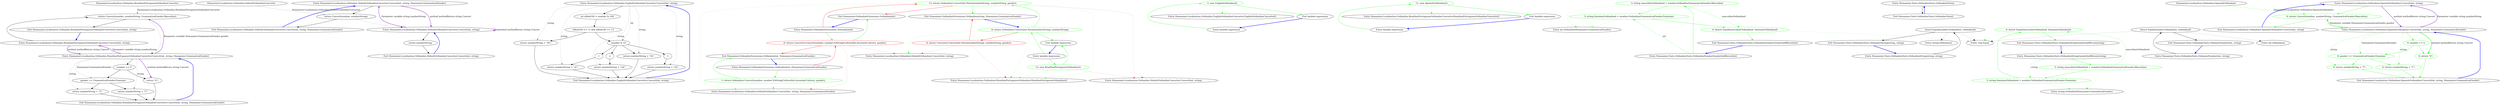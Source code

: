 digraph  {
n10 [label="Humanizer.Localisation.Ordinalize.BrazilianPortugueseOrdinalizeConverter", span=""];
n0 [cluster="Humanizer.Localisation.Ordinalize.BrazilianPortugueseOrdinalizeConverter.Convert(int, string)", label="Entry Humanizer.Localisation.Ordinalize.BrazilianPortugueseOrdinalizeConverter.Convert(int, string)", span="6-6"];
n1 [cluster="Humanizer.Localisation.Ordinalize.BrazilianPortugueseOrdinalizeConverter.Convert(int, string)", label="return Convert(number, numberString, GrammaticalGender.Masculine);", span="8-8"];
n2 [cluster="Humanizer.Localisation.Ordinalize.BrazilianPortugueseOrdinalizeConverter.Convert(int, string)", label="Exit Humanizer.Localisation.Ordinalize.BrazilianPortugueseOrdinalizeConverter.Convert(int, string)", span="6-6"];
n3 [cluster="Humanizer.Localisation.Ordinalize.BrazilianPortugueseOrdinalizeConverter.Convert(int, string, Humanizer.GrammaticalGender)", label="Entry Humanizer.Localisation.Ordinalize.BrazilianPortugueseOrdinalizeConverter.Convert(int, string, Humanizer.GrammaticalGender)", span="11-11"];
n4 [cluster="Humanizer.Localisation.Ordinalize.BrazilianPortugueseOrdinalizeConverter.Convert(int, string, Humanizer.GrammaticalGender)", label="number == 0", span="14-14"];
n6 [cluster="Humanizer.Localisation.Ordinalize.BrazilianPortugueseOrdinalizeConverter.Convert(int, string, Humanizer.GrammaticalGender)", label="gender == GrammaticalGender.Feminine", span="17-17"];
n7 [cluster="Humanizer.Localisation.Ordinalize.BrazilianPortugueseOrdinalizeConverter.Convert(int, string, Humanizer.GrammaticalGender)", label="return numberString + ''ª'';", span="18-18"];
n8 [cluster="Humanizer.Localisation.Ordinalize.BrazilianPortugueseOrdinalizeConverter.Convert(int, string, Humanizer.GrammaticalGender)", label="return numberString + ''º'';", span="20-20"];
n5 [cluster="Humanizer.Localisation.Ordinalize.BrazilianPortugueseOrdinalizeConverter.Convert(int, string, Humanizer.GrammaticalGender)", label="return ''0'';", span="15-15"];
n9 [cluster="Humanizer.Localisation.Ordinalize.BrazilianPortugueseOrdinalizeConverter.Convert(int, string, Humanizer.GrammaticalGender)", label="Exit Humanizer.Localisation.Ordinalize.BrazilianPortugueseOrdinalizeConverter.Convert(int, string, Humanizer.GrammaticalGender)", span="11-11"];
m0_0 [cluster="Humanizer.Localisation.Ordinalize.DefaultOrdinalizeConverter.Convert(int, string, Humanizer.GrammaticalGender)", file="DefaultOrdinalizeConverter.cs", label="Entry Humanizer.Localisation.Ordinalize.DefaultOrdinalizeConverter.Convert(int, string, Humanizer.GrammaticalGender)", span="6-6"];
m0_1 [cluster="Humanizer.Localisation.Ordinalize.DefaultOrdinalizeConverter.Convert(int, string, Humanizer.GrammaticalGender)", file="DefaultOrdinalizeConverter.cs", label="return Convert(number, numberString);", span="8-8"];
m0_2 [cluster="Humanizer.Localisation.Ordinalize.DefaultOrdinalizeConverter.Convert(int, string, Humanizer.GrammaticalGender)", file="DefaultOrdinalizeConverter.cs", label="Exit Humanizer.Localisation.Ordinalize.DefaultOrdinalizeConverter.Convert(int, string, Humanizer.GrammaticalGender)", span="6-6"];
m0_3 [cluster="Humanizer.Localisation.Ordinalize.DefaultOrdinalizeConverter.Convert(int, string)", file="DefaultOrdinalizeConverter.cs", label="Entry Humanizer.Localisation.Ordinalize.DefaultOrdinalizeConverter.Convert(int, string)", span="11-11"];
m0_4 [cluster="Humanizer.Localisation.Ordinalize.DefaultOrdinalizeConverter.Convert(int, string)", file="DefaultOrdinalizeConverter.cs", label="return numberString;", span="13-13"];
m0_5 [cluster="Humanizer.Localisation.Ordinalize.DefaultOrdinalizeConverter.Convert(int, string)", file="DefaultOrdinalizeConverter.cs", label="Exit Humanizer.Localisation.Ordinalize.DefaultOrdinalizeConverter.Convert(int, string)", span="11-11"];
m0_6 [file="DefaultOrdinalizeConverter.cs", label="Humanizer.Localisation.Ordinalize.DefaultOrdinalizeConverter", span=""];
m1_0 [cluster="Humanizer.Localisation.Ordinalize.EnglishOrdinalizeConverter.Convert(int, string)", file="EnglishOrdinalizeConverter.cs", label="Entry Humanizer.Localisation.Ordinalize.EnglishOrdinalizeConverter.Convert(int, string)", span="6-6"];
m1_1 [cluster="Humanizer.Localisation.Ordinalize.EnglishOrdinalizeConverter.Convert(int, string)", file="EnglishOrdinalizeConverter.cs", label="int nMod100 = number % 100", span="8-8"];
m1_3 [cluster="Humanizer.Localisation.Ordinalize.EnglishOrdinalizeConverter.Convert(int, string)", file="EnglishOrdinalizeConverter.cs", label="return numberString + ''th'';", span="12-12"];
m1_4 [cluster="Humanizer.Localisation.Ordinalize.EnglishOrdinalizeConverter.Convert(int, string)", file="EnglishOrdinalizeConverter.cs", label="number % 10", span="15-15"];
m1_6 [cluster="Humanizer.Localisation.Ordinalize.EnglishOrdinalizeConverter.Convert(int, string)", file="EnglishOrdinalizeConverter.cs", label="return numberString + ''st'';", span="18-18"];
m1_8 [cluster="Humanizer.Localisation.Ordinalize.EnglishOrdinalizeConverter.Convert(int, string)", file="EnglishOrdinalizeConverter.cs", label="return numberString + ''nd'';", span="21-21"];
m1_10 [cluster="Humanizer.Localisation.Ordinalize.EnglishOrdinalizeConverter.Convert(int, string)", file="EnglishOrdinalizeConverter.cs", label="return numberString + ''rd'';", span="24-24"];
m1_11 [cluster="Humanizer.Localisation.Ordinalize.EnglishOrdinalizeConverter.Convert(int, string)", file="EnglishOrdinalizeConverter.cs", label="return numberString + ''th'';", span="27-27"];
m1_2 [cluster="Humanizer.Localisation.Ordinalize.EnglishOrdinalizeConverter.Convert(int, string)", file="EnglishOrdinalizeConverter.cs", label="nMod100 >= 11 && nMod100 <= 13", span="10-10"];
m1_5 [cluster="Humanizer.Localisation.Ordinalize.EnglishOrdinalizeConverter.Convert(int, string)", file="EnglishOrdinalizeConverter.cs", label=1, span="17-17"];
m1_7 [cluster="Humanizer.Localisation.Ordinalize.EnglishOrdinalizeConverter.Convert(int, string)", file="EnglishOrdinalizeConverter.cs", label=2, span="20-20"];
m1_9 [cluster="Humanizer.Localisation.Ordinalize.EnglishOrdinalizeConverter.Convert(int, string)", file="EnglishOrdinalizeConverter.cs", label=3, span="23-23"];
m1_12 [cluster="Humanizer.Localisation.Ordinalize.EnglishOrdinalizeConverter.Convert(int, string)", file="EnglishOrdinalizeConverter.cs", label="Exit Humanizer.Localisation.Ordinalize.EnglishOrdinalizeConverter.Convert(int, string)", span="6-6"];
m2_20 [cluster="Humanizer.Localisation.Ordinalizer.DefaultOrdinalizer.Convert(int, string, Humanizer.GrammaticalGender)", file="OrdinalizeExtensions.cs", label="Entry Humanizer.Localisation.Ordinalizer.DefaultOrdinalizer.Convert(int, string, Humanizer.GrammaticalGender)", span="4-4"];
m2_17 [cluster="Humanizer.OrdinalizeExtensions.Ordinalize(int)", file="OrdinalizeExtensions.cs", label="Entry Humanizer.OrdinalizeExtensions.Ordinalize(int)", span="47-47"];
m2_18 [cluster="Humanizer.OrdinalizeExtensions.Ordinalize(string, Humanizer.GrammaticalGender)", color=green, community=0, file="OrdinalizeExtensions.cs", label="13: return Ordinalizer.Convert(int.Parse(numberString), numberString, gender);", span="41-41"];
m2_22 [cluster="Humanizer.OrdinalizeExtensions.Ordinalize(int, Humanizer.GrammaticalGender)", color=red, community=0, file="OrdinalizeExtensions.cs", label="8: return Converter.Convert(number, number.ToString(CultureInfo.InvariantCulture), gender);", span="63-63"];
m2_19 [cluster="Humanizer.OrdinalizeExtensions.Ordinalize(int)", file="OrdinalizeExtensions.cs", label="Exit Humanizer.OrdinalizeExtensions.Ordinalize(int)", span="47-47"];
m2_13 [cluster="Humanizer.OrdinalizeExtensions.Ordinalize(string)", color=green, community=0, file="OrdinalizeExtensions.cs", label="8: return Ordinalizer.Convert(int.Parse(numberString), numberString);", span="27-27"];
m2_14 [cluster="Humanizer.OrdinalizeExtensions.Ordinalize(string, Humanizer.GrammaticalGender)", color=red, community=0, file="OrdinalizeExtensions.cs", label="8: return Converter.Convert(int.Parse(numberString), numberString, gender);", span="39-39"];
m2_15 [cluster="Humanizer.OrdinalizeExtensions.Ordinalize(string, Humanizer.GrammaticalGender)", file="OrdinalizeExtensions.cs", label="Exit Humanizer.OrdinalizeExtensions.Ordinalize(string, Humanizer.GrammaticalGender)", span="37-37"];
m2_3 [cluster="Humanizer.Localisation.Ordinalize.EnglishOrdinalizeConverter.EnglishOrdinalizeConverter()", file="OrdinalizeExtensions.cs", label="Entry Humanizer.Localisation.Ordinalize.EnglishOrdinalizeConverter.EnglishOrdinalizeConverter()", span="4-4"];
m2_7 [cluster="Humanizer.Localisation.Ordinalize.BrazilianPortugueseOrdinalizeConverter.BrazilianPortugueseOrdinalizeConverter()", file="OrdinalizeExtensions.cs", label="Entry Humanizer.Localisation.Ordinalize.BrazilianPortugueseOrdinalizeConverter.BrazilianPortugueseOrdinalizeConverter()", span="4-4"];
m2_8 [cluster="lambda expression", file="OrdinalizeExtensions.cs", label="Entry lambda expression", span="17-17"];
m2_9 [cluster="lambda expression", color=green, community=0, file="OrdinalizeExtensions.cs", label="13: new BrazilianPortugueseOrdinalizer()", span="17-17"];
m2_10 [cluster="lambda expression", file="OrdinalizeExtensions.cs", label="Exit lambda expression", span="17-17"];
m2_21 [cluster="Humanizer.OrdinalizeExtensions.Ordinalize(int, Humanizer.GrammaticalGender)", file="OrdinalizeExtensions.cs", label="Entry Humanizer.OrdinalizeExtensions.Ordinalize(int, Humanizer.GrammaticalGender)", span="61-61"];
m2_26 [cluster="Humanizer.OrdinalizeExtensions.Ordinalize(int, Humanizer.GrammaticalGender)", color=green, community=0, file="OrdinalizeExtensions.cs", label="1: return Ordinalizer.Convert(number, number.ToString(CultureInfo.InvariantCulture), gender);", span="65-65"];
m2_23 [cluster="Humanizer.OrdinalizeExtensions.Ordinalize(int, Humanizer.GrammaticalGender)", file="OrdinalizeExtensions.cs", label="Exit Humanizer.OrdinalizeExtensions.Ordinalize(int, Humanizer.GrammaticalGender)", span="61-61"];
m2_11 [cluster="Humanizer.Localisation.Ordinalizer.BrazilianPortugueseOrdinalizer.BrazilianPortugueseOrdinalizer()", file="OrdinalizeExtensions.cs", label="Entry Humanizer.Localisation.Ordinalizer.BrazilianPortugueseOrdinalizer.BrazilianPortugueseOrdinalizer()", span="2-2"];
m2_16 [cluster="Humanizer.Localisation.Ordinalizer.DefaultOrdinalizer.Convert(int, string)", file="OrdinalizeExtensions.cs", label="Entry Humanizer.Localisation.Ordinalizer.DefaultOrdinalizer.Convert(int, string)", span="9-9"];
m2_0 [cluster="lambda expression", file="OrdinalizeExtensions.cs", label="Entry lambda expression", span="15-15"];
m2_1 [cluster="lambda expression", color=green, community=0, file="OrdinalizeExtensions.cs", label="1: new EnglishOrdinalizer()", span="15-15"];
m2_2 [cluster="lambda expression", file="OrdinalizeExtensions.cs", label="Exit lambda expression", span="15-15"];
m2_4 [cluster="lambda expression", file="OrdinalizeExtensions.cs", label="Entry lambda expression", span="16-16"];
m2_5 [cluster="lambda expression", color=green, community=0, file="OrdinalizeExtensions.cs", label="11: new SpanishOrdinalizer()", span="16-16"];
m2_6 [cluster="lambda expression", file="OrdinalizeExtensions.cs", label="Exit lambda expression", span="16-16"];
m2_12 [cluster="Humanizer.Localisation.Ordinalize.DefaultOrdinalizeConverter.Convert(int, string)", file="OrdinalizeExtensions.cs", label="Entry Humanizer.Localisation.Ordinalize.DefaultOrdinalizeConverter.Convert(int, string)", span="11-11"];
m3_16 [cluster="int.Ordinalize(Humanizer.GrammaticalGender)", file="OrdinalizeTests.cs", label="Entry int.Ordinalize(Humanizer.GrammaticalGender)", span="63-63"];
m3_2 [cluster="Humanizer.Tests.OrdinalizeTests.OrdinalizeString(string, string)", file="OrdinalizeTests.cs", label="Entry Humanizer.Tests.OrdinalizeTests.OrdinalizeString(string, string)", span="41-41"];
m3_3 [cluster="Humanizer.Tests.OrdinalizeTests.OrdinalizeString(string, string)", file="OrdinalizeTests.cs", label="Assert.Equal(number.Ordinalize(), ordinalized)", span="43-43"];
m3_4 [cluster="Humanizer.Tests.OrdinalizeTests.OrdinalizeString(string, string)", file="OrdinalizeTests.cs", label="Exit Humanizer.Tests.OrdinalizeTests.OrdinalizeString(string, string)", span="41-41"];
m3_22 [cluster="string.Ordinalize(Humanizer.GrammaticalGender)", file="OrdinalizeTests.cs", label="Entry string.Ordinalize(Humanizer.GrammaticalGender)", span="39-39"];
m3_17 [cluster="Humanizer.Tests.OrdinalizeTests.OrdinalizeStringGenderIndifferent(string)", file="OrdinalizeTests.cs", label="Entry Humanizer.Tests.OrdinalizeTests.OrdinalizeStringGenderIndifferent(string)", span="115-115"];
m3_18 [cluster="Humanizer.Tests.OrdinalizeTests.OrdinalizeStringGenderIndifferent(string)", color=green, community=0, file="OrdinalizeTests.cs", label="3: string masculineOrdinalized = number.Ordinalize(GrammaticalGender.Masculine)", span="117-117"];
m3_19 [cluster="Humanizer.Tests.OrdinalizeTests.OrdinalizeStringGenderIndifferent(string)", color=green, community=0, file="OrdinalizeTests.cs", label="3: string feminineOrdinalized = number.Ordinalize(GrammaticalGender.Feminine)", span="118-118"];
m3_20 [cluster="Humanizer.Tests.OrdinalizeTests.OrdinalizeStringGenderIndifferent(string)", color=green, community=0, file="OrdinalizeTests.cs", label="0: Assert.Equal(masculineOrdinalized, feminineOrdinalized)", span="119-119"];
m3_21 [cluster="Humanizer.Tests.OrdinalizeTests.OrdinalizeStringGenderIndifferent(string)", file="OrdinalizeTests.cs", label="Exit Humanizer.Tests.OrdinalizeTests.OrdinalizeStringGenderIndifferent(string)", span="115-115"];
m3_7 [cluster="Humanizer.Tests.OrdinalizeTests.OrdanizeNumber(int, string)", file="OrdinalizeTests.cs", label="Entry Humanizer.Tests.OrdinalizeTests.OrdanizeNumber(int, string)", span="75-75"];
m3_8 [cluster="Humanizer.Tests.OrdinalizeTests.OrdanizeNumber(int, string)", file="OrdinalizeTests.cs", label="Assert.Equal(number.Ordinalize(), ordinalized)", span="77-77"];
m3_9 [cluster="Humanizer.Tests.OrdinalizeTests.OrdanizeNumber(int, string)", file="OrdinalizeTests.cs", label="Exit Humanizer.Tests.OrdinalizeTests.OrdanizeNumber(int, string)", span="75-75"];
m3_11 [cluster="Humanizer.Tests.OrdinalizeTests.OrdinalizeNumberGenderIndifferent(int)", file="OrdinalizeTests.cs", label="Entry Humanizer.Tests.OrdinalizeTests.OrdinalizeNumberGenderIndifferent(int)", span="94-94"];
m3_12 [cluster="Humanizer.Tests.OrdinalizeTests.OrdinalizeNumberGenderIndifferent(int)", color=green, community=0, file="OrdinalizeTests.cs", label="3: string masculineOrdinalized = number.Ordinalize(GrammaticalGender.Masculine)", span="96-96"];
m3_13 [cluster="Humanizer.Tests.OrdinalizeTests.OrdinalizeNumberGenderIndifferent(int)", color=green, community=0, file="OrdinalizeTests.cs", label="3: string feminineOrdinalized = number.Ordinalize(GrammaticalGender.Feminine)", span="97-97"];
m3_14 [cluster="Humanizer.Tests.OrdinalizeTests.OrdinalizeNumberGenderIndifferent(int)", color=green, community=0, file="OrdinalizeTests.cs", label="0: Assert.Equal(masculineOrdinalized, feminineOrdinalized)", span="98-98"];
m3_15 [cluster="Humanizer.Tests.OrdinalizeTests.OrdinalizeNumberGenderIndifferent(int)", file="OrdinalizeTests.cs", label="Exit Humanizer.Tests.OrdinalizeTests.OrdinalizeNumberGenderIndifferent(int)", span="94-94"];
m3_6 [cluster="Unk.Equal", file="OrdinalizeTests.cs", label="Entry Unk.Equal", span=""];
m3_10 [cluster="int.Ordinalize()", file="OrdinalizeTests.cs", label="Entry int.Ordinalize()", span="47-47"];
m3_0 [cluster="Humanizer.Tests.OrdinalizeTests.OrdinalizeTests()", file="OrdinalizeTests.cs", label="Entry Humanizer.Tests.OrdinalizeTests.OrdinalizeTests()", span="7-7"];
m3_1 [cluster="Humanizer.Tests.OrdinalizeTests.OrdinalizeTests()", file="OrdinalizeTests.cs", label="Exit Humanizer.Tests.OrdinalizeTests.OrdinalizeTests()", span="7-7"];
m3_5 [cluster="string.Ordinalize()", file="OrdinalizeTests.cs", label="Entry string.Ordinalize()", span="23-23"];
m4_0 [cluster="Humanizer.Localisation.Ordinalizer.SpanishOrdinalizer.Convert(int, string)", file="SpanishOrdinalizer.cs", label="Entry Humanizer.Localisation.Ordinalizer.SpanishOrdinalizer.Convert(int, string)", span="4-4"];
m4_1 [cluster="Humanizer.Localisation.Ordinalizer.SpanishOrdinalizer.Convert(int, string)", color=green, community=0, file="SpanishOrdinalizer.cs", label="9: return Convert(number, numberString, GrammaticalGender.Masculine);", span="6-6"];
m4_2 [cluster="Humanizer.Localisation.Ordinalizer.SpanishOrdinalizer.Convert(int, string)", file="SpanishOrdinalizer.cs", label="Exit Humanizer.Localisation.Ordinalizer.SpanishOrdinalizer.Convert(int, string)", span="4-4"];
m4_3 [cluster="Humanizer.Localisation.Ordinalizer.SpanishOrdinalizer.Convert(int, string, Humanizer.GrammaticalGender)", file="SpanishOrdinalizer.cs", label="Entry Humanizer.Localisation.Ordinalizer.SpanishOrdinalizer.Convert(int, string, Humanizer.GrammaticalGender)", span="9-9"];
m4_4 [cluster="Humanizer.Localisation.Ordinalizer.SpanishOrdinalizer.Convert(int, string, Humanizer.GrammaticalGender)", color=green, community=0, file="SpanishOrdinalizer.cs", label="9: number == 0", span="12-12"];
m4_5 [cluster="Humanizer.Localisation.Ordinalizer.SpanishOrdinalizer.Convert(int, string, Humanizer.GrammaticalGender)", color=green, community=0, file="SpanishOrdinalizer.cs", label="9: return ''0'';", span="13-13"];
m4_6 [cluster="Humanizer.Localisation.Ordinalizer.SpanishOrdinalizer.Convert(int, string, Humanizer.GrammaticalGender)", color=green, community=0, file="SpanishOrdinalizer.cs", label="9: gender == GrammaticalGender.Feminine", span="15-15"];
m4_7 [cluster="Humanizer.Localisation.Ordinalizer.SpanishOrdinalizer.Convert(int, string, Humanizer.GrammaticalGender)", color=green, community=0, file="SpanishOrdinalizer.cs", label="9: return numberString + ''ª'';", span="16-16"];
m4_8 [cluster="Humanizer.Localisation.Ordinalizer.SpanishOrdinalizer.Convert(int, string, Humanizer.GrammaticalGender)", color=green, community=0, file="SpanishOrdinalizer.cs", label="9: return numberString + ''º'';", span="18-18"];
m4_9 [cluster="Humanizer.Localisation.Ordinalizer.SpanishOrdinalizer.Convert(int, string, Humanizer.GrammaticalGender)", file="SpanishOrdinalizer.cs", label="Exit Humanizer.Localisation.Ordinalizer.SpanishOrdinalizer.Convert(int, string, Humanizer.GrammaticalGender)", span="9-9"];
m4_10 [file="SpanishOrdinalizer.cs", label="Humanizer.Localisation.Ordinalizer.SpanishOrdinalizer", span=""];
n10 -> n1  [color=darkseagreen4, key=1, label="Humanizer.Localisation.Ordinalize.BrazilianPortugueseOrdinalizeConverter", style=dashed];
n0 -> n1  [key=0, style=solid];
n0 -> n3  [color=darkorchid, key=3, label="method methodReturn string Convert", style=bold];
n1 -> n2  [key=0, style=solid];
n1 -> n3  [key=2, style=dotted];
n2 -> n0  [color=blue, key=0, style=bold];
n3 -> n4  [key=0, style=solid];
n3 -> n6  [color=darkseagreen4, key=1, label="Humanizer.GrammaticalGender", style=dashed];
n3 -> n7  [color=darkseagreen4, key=1, label=string, style=dashed];
n3 -> n8  [color=darkseagreen4, key=1, label=string, style=dashed];
n3 -> n0  [color=darkorchid, key=3, label="Parameter variable string numberString", style=bold];
n3 -> n1  [color=darkorchid, key=3, label="Parameter variable Humanizer.GrammaticalGender gender", style=bold];
n3 -> n5  [color=darkorchid, key=3, label="method methodReturn string Convert", style=bold];
n4 -> n5  [key=0, style=solid];
n4 -> n6  [key=0, style=solid];
n6 -> n7  [key=0, style=solid];
n6 -> n8  [key=0, style=solid];
n7 -> n9  [key=0, style=solid];
n8 -> n9  [key=0, style=solid];
n5 -> n9  [key=0, style=solid];
n9 -> n3  [color=blue, key=0, style=bold];
m0_0 -> m0_1  [key=0, style=solid];
m0_0 -> m0_3  [color=darkorchid, key=3, label="method methodReturn string Convert", style=bold];
m0_1 -> m0_2  [key=0, style=solid];
m0_1 -> m0_3  [key=2, style=dotted];
m0_2 -> m0_0  [color=blue, key=0, style=bold];
m0_3 -> m0_4  [key=0, style=solid];
m0_3 -> m0_0  [color=darkorchid, key=3, label="Parameter variable string numberString", style=bold];
m0_3 -> m0_3  [color=darkorchid, key=3, label="method methodReturn string Convert", style=bold];
m0_4 -> m0_5  [key=0, style=solid];
m0_5 -> m0_3  [color=blue, key=0, style=bold];
m0_6 -> m0_1  [color=darkseagreen4, key=1, label="Humanizer.Localisation.Ordinalize.DefaultOrdinalizeConverter", style=dashed];
m1_0 -> m1_1  [key=0, style=solid];
m1_0 -> m1_3  [color=darkseagreen4, key=1, label=string, style=dashed];
m1_0 -> m1_4  [color=darkseagreen4, key=1, label=int, style=dashed];
m1_0 -> m1_6  [color=darkseagreen4, key=1, label=string, style=dashed];
m1_0 -> m1_8  [color=darkseagreen4, key=1, label=string, style=dashed];
m1_0 -> m1_10  [color=darkseagreen4, key=1, label=string, style=dashed];
m1_0 -> m1_11  [color=darkseagreen4, key=1, label=string, style=dashed];
m1_1 -> m1_2  [key=0, style=solid];
m1_3 -> m1_12  [key=0, style=solid];
m1_4 -> m1_5  [key=0, style=solid];
m1_4 -> m1_7  [key=0, style=solid];
m1_4 -> m1_9  [key=0, style=solid];
m1_4 -> m1_11  [key=0, style=solid];
m1_6 -> m1_12  [key=0, style=solid];
m1_8 -> m1_12  [key=0, style=solid];
m1_10 -> m1_12  [key=0, style=solid];
m1_11 -> m1_12  [key=0, style=solid];
m1_2 -> m1_3  [key=0, style=solid];
m1_2 -> m1_4  [key=0, style=solid];
m1_5 -> m1_6  [key=0, style=solid];
m1_7 -> m1_8  [key=0, style=solid];
m1_9 -> m1_10  [key=0, style=solid];
m1_12 -> m1_0  [color=blue, key=0, style=bold];
m2_17 -> m2_18  [color=red, key=0, style=solid];
m2_17 -> m2_22  [color=green, key=0, style=solid];
m2_18 -> m2_19  [color=red, key=0, style=solid];
m2_18 -> m2_20  [color=green, key=2, style=dotted];
m2_18 -> m2_12  [color=red, key=2, style=dotted];
m2_18 -> m2_15  [color=green, key=0, style=solid];
m2_18 -> m2_11  [color=green, key=2, style=dotted];
m2_22 -> m2_19  [color=green, key=0, style=solid];
m2_22 -> m2_20  [color=red, key=2, style=dotted];
m2_22 -> m2_16  [color=red, key=2, style=dotted];
m2_22 -> m2_23  [color=red, key=0, style=solid];
m2_19 -> m2_17  [color=blue, key=0, style=bold];
m2_13 -> m2_14  [color=red, key=0, style=solid];
m2_13 -> m2_18  [color=green, key=0, style=solid];
m2_13 -> m2_10  [color=green, key=0, style=solid];
m2_13 -> m2_11  [color=green, key=2, style=dotted];
m2_13 -> m2_16  [color=green, key=2, style=dotted];
m2_14 -> m2_15  [color=red, key=0, style=solid];
m2_14 -> m2_11  [color=red, key=2, style=dotted];
m2_14 -> m2_16  [color=red, key=2, style=dotted];
m2_15 -> m2_13  [color=blue, key=0, style=bold];
m2_8 -> m2_9  [color=green, key=0, style=solid];
m2_8 -> m2_13  [color=green, key=0, style=solid];
m2_9 -> m2_10  [color=green, key=0, style=solid];
m2_9 -> m2_11  [color=green, key=2, style=dotted];
m2_9 -> m2_12  [color=red, key=2, style=dotted];
m2_10 -> m2_8  [color=blue, key=0, style=bold];
m2_21 -> m2_22  [color=red, key=0, style=solid];
m2_21 -> m2_26  [color=green, key=0, style=solid];
m2_26 -> m2_23  [color=green, key=0, style=solid];
m2_26 -> m2_20  [color=green, key=2, style=dotted];
m2_23 -> m2_21  [color=blue, key=0, style=bold];
m2_0 -> m2_1  [color=green, key=0, style=solid];
m2_1 -> m2_2  [color=green, key=0, style=solid];
m2_1 -> m2_3  [color=green, key=2, style=dotted];
m2_2 -> m2_0  [color=blue, key=0, style=bold];
m2_4 -> m2_5  [color=green, key=0, style=solid];
m2_5 -> m2_6  [color=green, key=0, style=solid];
m2_5 -> m2_7  [color=green, key=2, style=dotted];
m2_6 -> m2_4  [color=blue, key=0, style=bold];
m3_2 -> m3_3  [key=0, style=solid];
m3_3 -> m3_4  [key=0, style=solid];
m3_3 -> m3_5  [key=2, style=dotted];
m3_3 -> m3_6  [key=2, style=dotted];
m3_4 -> m3_2  [color=blue, key=0, style=bold];
m3_17 -> m3_18  [color=green, key=0, style=solid];
m3_17 -> m3_19  [color=green, key=1, label=string, style=dashed];
m3_18 -> m3_19  [color=green, key=0, style=solid];
m3_18 -> m3_22  [color=green, key=2, style=dotted];
m3_18 -> m3_20  [color=green, key=1, label=masculineOrdinalized, style=dashed];
m3_19 -> m3_20  [color=green, key=0, style=solid];
m3_19 -> m3_22  [color=green, key=2, style=dotted];
m3_20 -> m3_21  [color=green, key=0, style=solid];
m3_20 -> m3_6  [color=green, key=2, style=dotted];
m3_21 -> m3_17  [color=blue, key=0, style=bold];
m3_7 -> m3_8  [key=0, style=solid];
m3_8 -> m3_9  [key=0, style=solid];
m3_8 -> m3_10  [key=2, style=dotted];
m3_8 -> m3_6  [key=2, style=dotted];
m3_9 -> m3_7  [color=blue, key=0, style=bold];
m3_11 -> m3_12  [color=green, key=0, style=solid];
m3_11 -> m3_13  [color=green, key=1, label=int, style=dashed];
m3_12 -> m3_13  [color=green, key=0, style=solid];
m3_12 -> m3_16  [color=green, key=2, style=dotted];
m3_12 -> m3_14  [color=green, key=1, label=masculineOrdinalized, style=dashed];
m3_13 -> m3_14  [color=green, key=0, style=solid];
m3_13 -> m3_16  [color=green, key=2, style=dotted];
m3_14 -> m3_15  [color=green, key=0, style=solid];
m3_14 -> m3_6  [color=green, key=2, style=dotted];
m3_15 -> m3_11  [color=blue, key=0, style=bold];
m3_0 -> m3_1  [key=0, style=solid];
m3_1 -> m3_0  [color=blue, key=0, style=bold];
m4_0 -> m4_1  [color=green, key=0, style=solid];
m4_0 -> m4_3  [color=darkorchid, key=3, label="method methodReturn string Convert", style=bold];
m4_1 -> m4_2  [color=green, key=0, style=solid];
m4_1 -> m4_3  [color=green, key=2, style=dotted];
m4_2 -> m4_0  [color=blue, key=0, style=bold];
m4_3 -> m4_1  [color=green, key=3, label="Parameter variable Humanizer.GrammaticalGender gender", style=bold];
m4_3 -> m4_4  [color=green, key=0, style=solid];
m4_3 -> m4_6  [color=green, key=1, label="Humanizer.GrammaticalGender", style=dashed];
m4_3 -> m4_7  [color=green, key=1, label=string, style=dashed];
m4_3 -> m4_8  [color=green, key=1, label=string, style=dashed];
m4_3 -> m4_5  [color=green, key=3, label="method methodReturn string Convert", style=bold];
m4_3 -> m4_0  [color=darkorchid, key=3, label="Parameter variable string numberString", style=bold];
m4_4 -> m4_5  [color=green, key=0, style=solid];
m4_4 -> m4_6  [color=green, key=0, style=solid];
m4_5 -> m4_9  [color=green, key=0, style=solid];
m4_6 -> m4_7  [color=green, key=0, style=solid];
m4_6 -> m4_8  [color=green, key=0, style=solid];
m4_7 -> m4_9  [color=green, key=0, style=solid];
m4_8 -> m4_9  [color=green, key=0, style=solid];
m4_9 -> m4_3  [color=blue, key=0, style=bold];
m4_10 -> m4_1  [color=green, key=1, label="Humanizer.Localisation.Ordinalizer.SpanishOrdinalizer", style=dashed];
}
